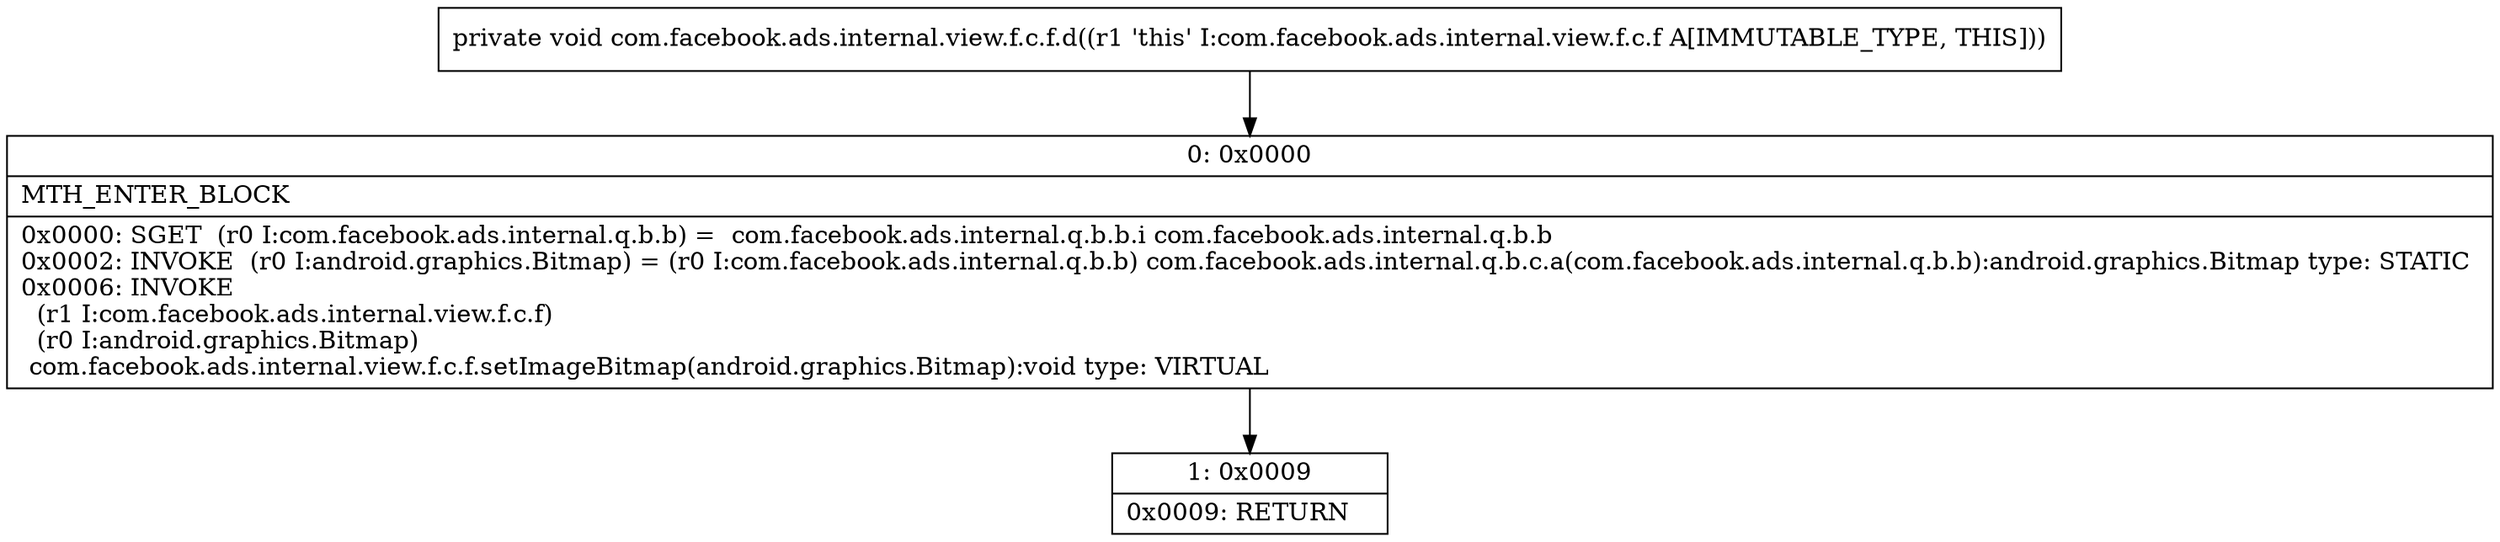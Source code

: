 digraph "CFG forcom.facebook.ads.internal.view.f.c.f.d()V" {
Node_0 [shape=record,label="{0\:\ 0x0000|MTH_ENTER_BLOCK\l|0x0000: SGET  (r0 I:com.facebook.ads.internal.q.b.b) =  com.facebook.ads.internal.q.b.b.i com.facebook.ads.internal.q.b.b \l0x0002: INVOKE  (r0 I:android.graphics.Bitmap) = (r0 I:com.facebook.ads.internal.q.b.b) com.facebook.ads.internal.q.b.c.a(com.facebook.ads.internal.q.b.b):android.graphics.Bitmap type: STATIC \l0x0006: INVOKE  \l  (r1 I:com.facebook.ads.internal.view.f.c.f)\l  (r0 I:android.graphics.Bitmap)\l com.facebook.ads.internal.view.f.c.f.setImageBitmap(android.graphics.Bitmap):void type: VIRTUAL \l}"];
Node_1 [shape=record,label="{1\:\ 0x0009|0x0009: RETURN   \l}"];
MethodNode[shape=record,label="{private void com.facebook.ads.internal.view.f.c.f.d((r1 'this' I:com.facebook.ads.internal.view.f.c.f A[IMMUTABLE_TYPE, THIS])) }"];
MethodNode -> Node_0;
Node_0 -> Node_1;
}

